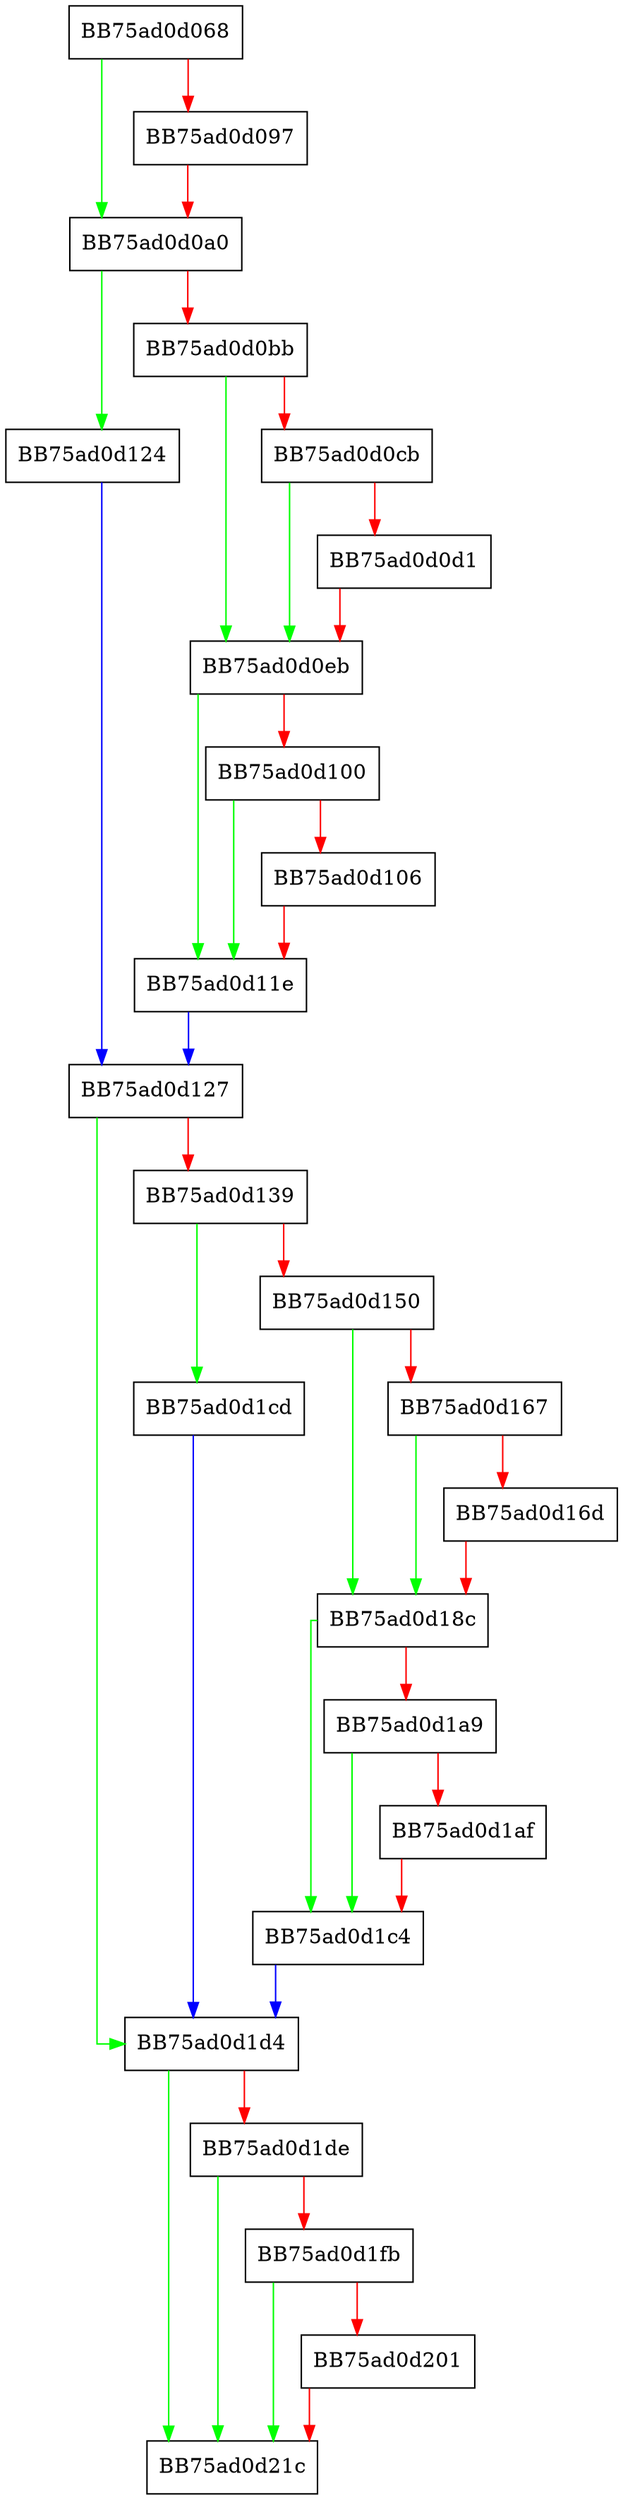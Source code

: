 digraph ValidateSizeOfHeaders {
  node [shape="box"];
  graph [splines=ortho];
  BB75ad0d068 -> BB75ad0d0a0 [color="green"];
  BB75ad0d068 -> BB75ad0d097 [color="red"];
  BB75ad0d097 -> BB75ad0d0a0 [color="red"];
  BB75ad0d0a0 -> BB75ad0d124 [color="green"];
  BB75ad0d0a0 -> BB75ad0d0bb [color="red"];
  BB75ad0d0bb -> BB75ad0d0eb [color="green"];
  BB75ad0d0bb -> BB75ad0d0cb [color="red"];
  BB75ad0d0cb -> BB75ad0d0eb [color="green"];
  BB75ad0d0cb -> BB75ad0d0d1 [color="red"];
  BB75ad0d0d1 -> BB75ad0d0eb [color="red"];
  BB75ad0d0eb -> BB75ad0d11e [color="green"];
  BB75ad0d0eb -> BB75ad0d100 [color="red"];
  BB75ad0d100 -> BB75ad0d11e [color="green"];
  BB75ad0d100 -> BB75ad0d106 [color="red"];
  BB75ad0d106 -> BB75ad0d11e [color="red"];
  BB75ad0d11e -> BB75ad0d127 [color="blue"];
  BB75ad0d124 -> BB75ad0d127 [color="blue"];
  BB75ad0d127 -> BB75ad0d1d4 [color="green"];
  BB75ad0d127 -> BB75ad0d139 [color="red"];
  BB75ad0d139 -> BB75ad0d1cd [color="green"];
  BB75ad0d139 -> BB75ad0d150 [color="red"];
  BB75ad0d150 -> BB75ad0d18c [color="green"];
  BB75ad0d150 -> BB75ad0d167 [color="red"];
  BB75ad0d167 -> BB75ad0d18c [color="green"];
  BB75ad0d167 -> BB75ad0d16d [color="red"];
  BB75ad0d16d -> BB75ad0d18c [color="red"];
  BB75ad0d18c -> BB75ad0d1c4 [color="green"];
  BB75ad0d18c -> BB75ad0d1a9 [color="red"];
  BB75ad0d1a9 -> BB75ad0d1c4 [color="green"];
  BB75ad0d1a9 -> BB75ad0d1af [color="red"];
  BB75ad0d1af -> BB75ad0d1c4 [color="red"];
  BB75ad0d1c4 -> BB75ad0d1d4 [color="blue"];
  BB75ad0d1cd -> BB75ad0d1d4 [color="blue"];
  BB75ad0d1d4 -> BB75ad0d21c [color="green"];
  BB75ad0d1d4 -> BB75ad0d1de [color="red"];
  BB75ad0d1de -> BB75ad0d21c [color="green"];
  BB75ad0d1de -> BB75ad0d1fb [color="red"];
  BB75ad0d1fb -> BB75ad0d21c [color="green"];
  BB75ad0d1fb -> BB75ad0d201 [color="red"];
  BB75ad0d201 -> BB75ad0d21c [color="red"];
}